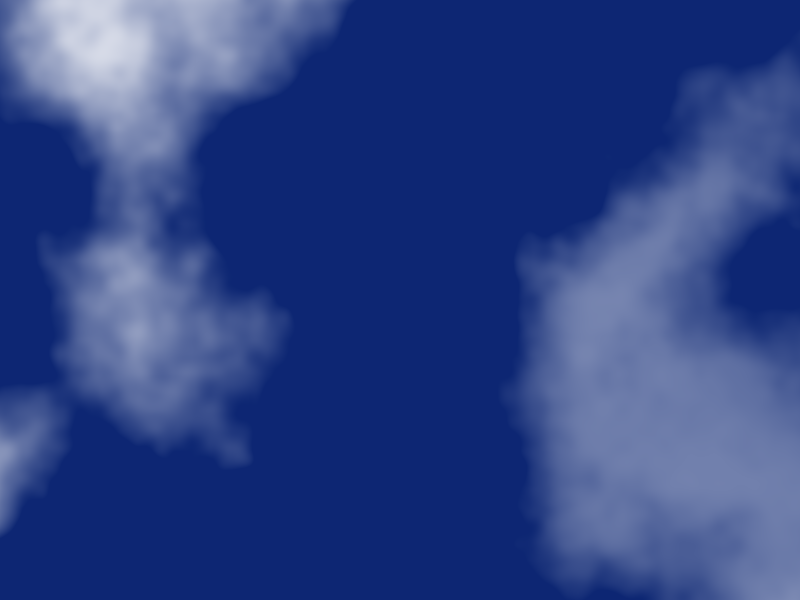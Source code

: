 // Céu -------------------------------------
plane{ <0,0,50>,1 hollow
       texture{
         pigment{ bozo turbulence 0.92
           color_map{
                 [0.00 rgb<0.05,0.15,0.45>]
                 [0.50 rgb<0.05,0.15,0.45>]
                 [0.70 rgb<1,1,1>        ]
                 [0.85 rgb<0.2,0.2,0.2>  ]
                 [1.00 rgb<0.5,0.5,0.5>  ]
                       } //
           scale<0,0,1.5>*2.5
           translate<0,0,-40>
           } // Fim do pigmento
         finish {ambient 1 diffuse 0}
        } // Fim da textura
       scale 5000}